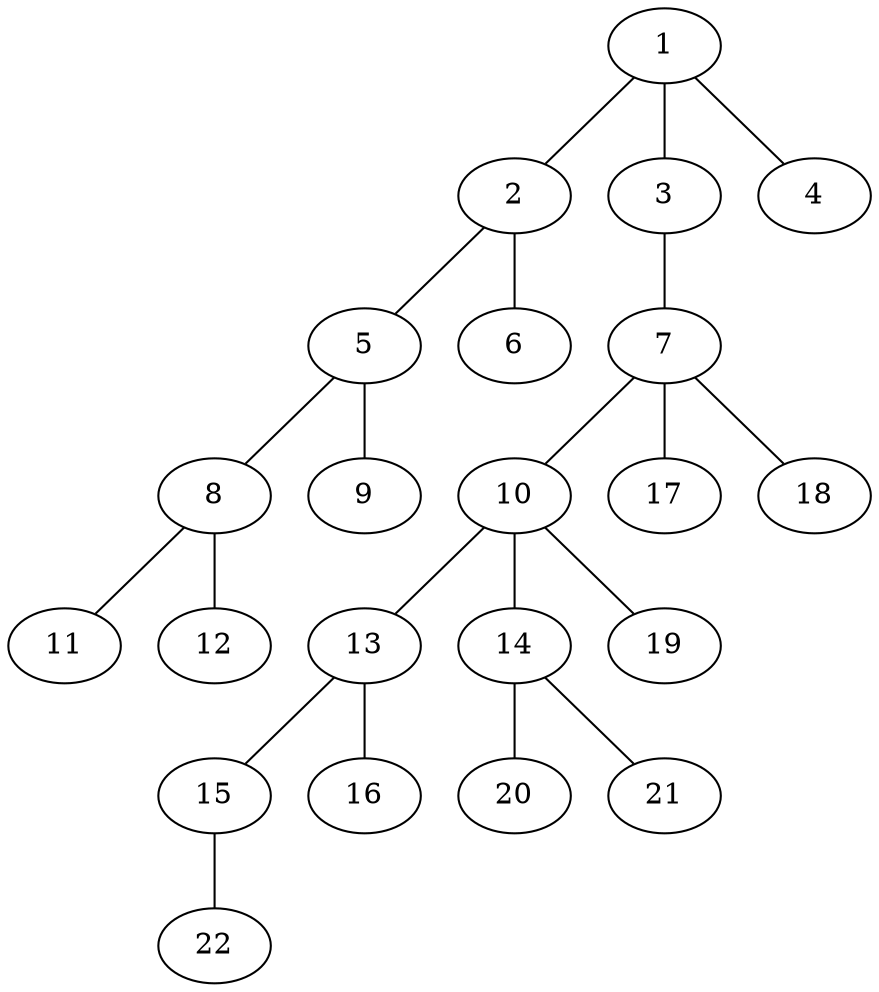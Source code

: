 graph molecule_3466 {
	1	 [chem=C];
	2	 [chem=C];
	1 -- 2	 [valence=2];
	3	 [chem=S];
	1 -- 3	 [valence=1];
	4	 [chem=Cl];
	1 -- 4	 [valence=1];
	5	 [chem=C];
	2 -- 5	 [valence=1];
	6	 [chem=Cl];
	2 -- 6	 [valence=1];
	7	 [chem=C];
	3 -- 7	 [valence=1];
	8	 [chem=C];
	5 -- 8	 [valence=2];
	9	 [chem=Cl];
	5 -- 9	 [valence=1];
	10	 [chem=C];
	7 -- 10	 [valence=1];
	17	 [chem=H];
	7 -- 17	 [valence=1];
	18	 [chem=H];
	7 -- 18	 [valence=1];
	11	 [chem=Cl];
	8 -- 11	 [valence=1];
	12	 [chem=Cl];
	8 -- 12	 [valence=1];
	13	 [chem=C];
	10 -- 13	 [valence=1];
	14	 [chem=N];
	10 -- 14	 [valence=1];
	19	 [chem=H];
	10 -- 19	 [valence=1];
	15	 [chem=O];
	13 -- 15	 [valence=1];
	16	 [chem=O];
	13 -- 16	 [valence=2];
	20	 [chem=H];
	14 -- 20	 [valence=1];
	21	 [chem=H];
	14 -- 21	 [valence=1];
	22	 [chem=H];
	15 -- 22	 [valence=1];
}
